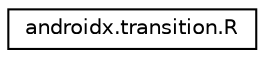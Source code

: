 digraph "Graphical Class Hierarchy"
{
 // LATEX_PDF_SIZE
  edge [fontname="Helvetica",fontsize="10",labelfontname="Helvetica",labelfontsize="10"];
  node [fontname="Helvetica",fontsize="10",shape=record];
  rankdir="LR";
  Node0 [label="androidx.transition.R",height=0.2,width=0.4,color="black", fillcolor="white", style="filled",URL="$classandroidx_1_1transition_1_1_r.html",tooltip=" "];
}
